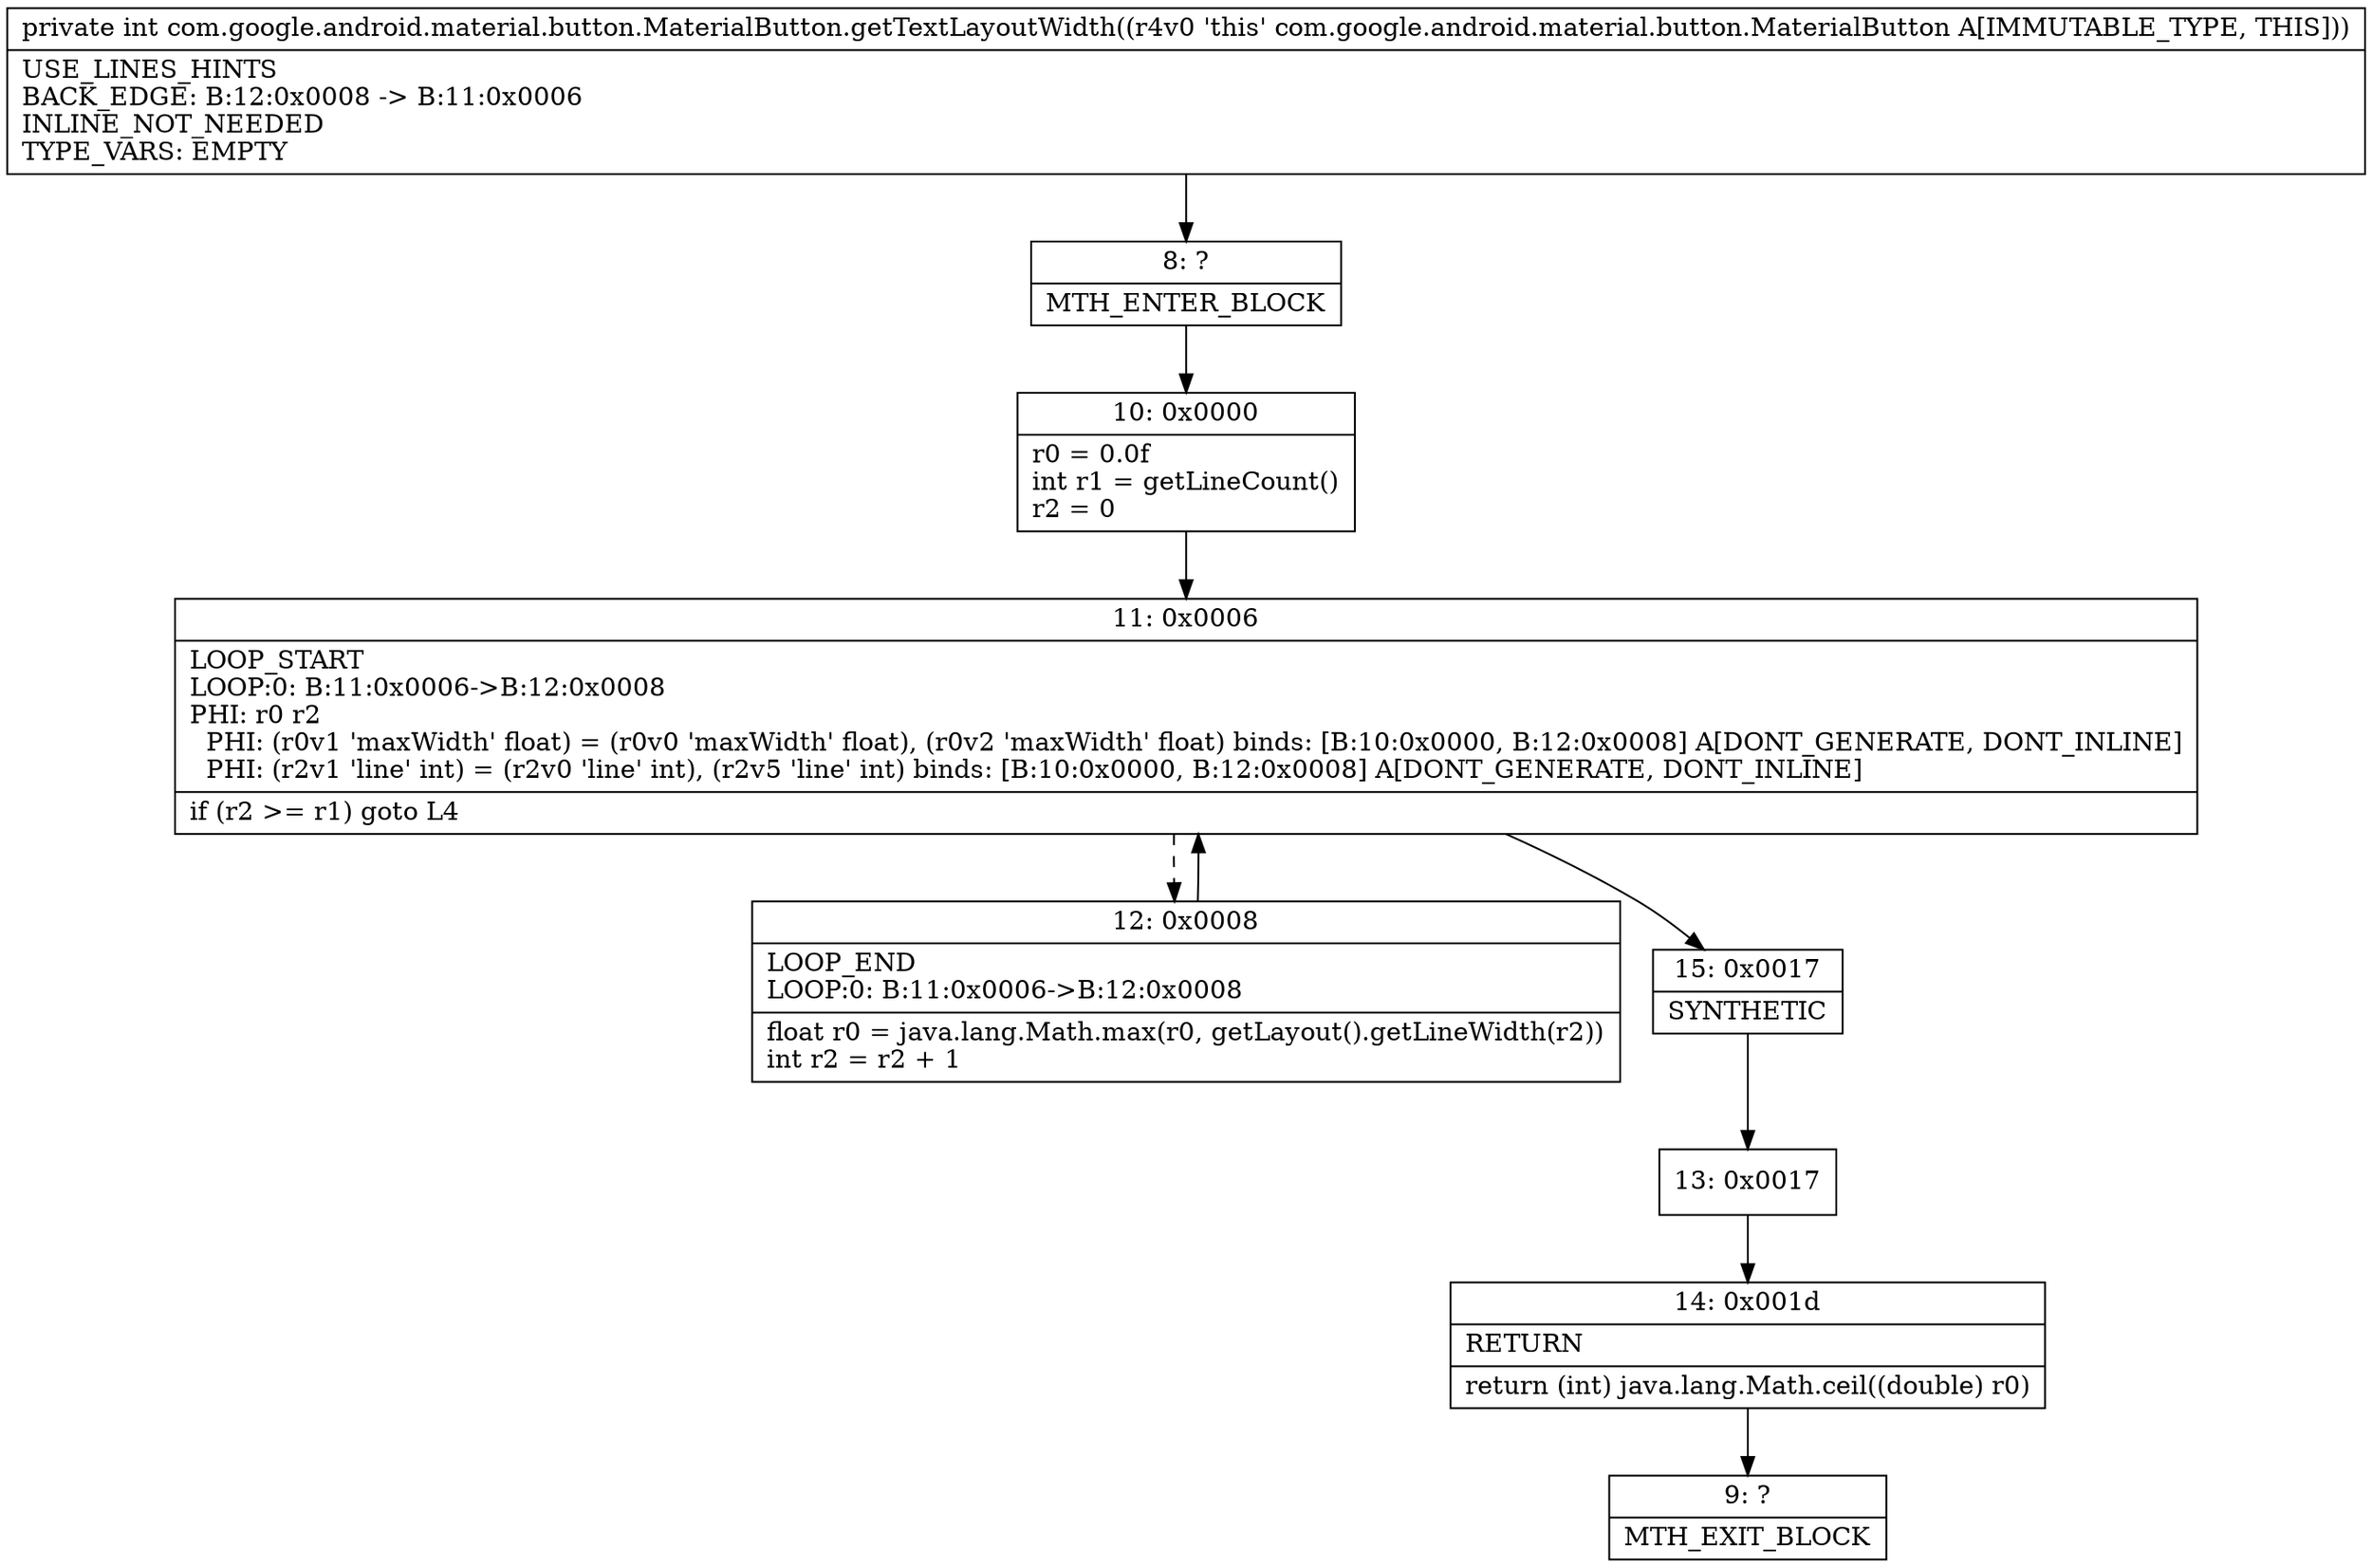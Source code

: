digraph "CFG forcom.google.android.material.button.MaterialButton.getTextLayoutWidth()I" {
Node_8 [shape=record,label="{8\:\ ?|MTH_ENTER_BLOCK\l}"];
Node_10 [shape=record,label="{10\:\ 0x0000|r0 = 0.0f\lint r1 = getLineCount()\lr2 = 0\l}"];
Node_11 [shape=record,label="{11\:\ 0x0006|LOOP_START\lLOOP:0: B:11:0x0006\-\>B:12:0x0008\lPHI: r0 r2 \l  PHI: (r0v1 'maxWidth' float) = (r0v0 'maxWidth' float), (r0v2 'maxWidth' float) binds: [B:10:0x0000, B:12:0x0008] A[DONT_GENERATE, DONT_INLINE]\l  PHI: (r2v1 'line' int) = (r2v0 'line' int), (r2v5 'line' int) binds: [B:10:0x0000, B:12:0x0008] A[DONT_GENERATE, DONT_INLINE]\l|if (r2 \>= r1) goto L4\l}"];
Node_12 [shape=record,label="{12\:\ 0x0008|LOOP_END\lLOOP:0: B:11:0x0006\-\>B:12:0x0008\l|float r0 = java.lang.Math.max(r0, getLayout().getLineWidth(r2))\lint r2 = r2 + 1\l}"];
Node_15 [shape=record,label="{15\:\ 0x0017|SYNTHETIC\l}"];
Node_13 [shape=record,label="{13\:\ 0x0017}"];
Node_14 [shape=record,label="{14\:\ 0x001d|RETURN\l|return (int) java.lang.Math.ceil((double) r0)\l}"];
Node_9 [shape=record,label="{9\:\ ?|MTH_EXIT_BLOCK\l}"];
MethodNode[shape=record,label="{private int com.google.android.material.button.MaterialButton.getTextLayoutWidth((r4v0 'this' com.google.android.material.button.MaterialButton A[IMMUTABLE_TYPE, THIS]))  | USE_LINES_HINTS\lBACK_EDGE: B:12:0x0008 \-\> B:11:0x0006\lINLINE_NOT_NEEDED\lTYPE_VARS: EMPTY\l}"];
MethodNode -> Node_8;Node_8 -> Node_10;
Node_10 -> Node_11;
Node_11 -> Node_12[style=dashed];
Node_11 -> Node_15;
Node_12 -> Node_11;
Node_15 -> Node_13;
Node_13 -> Node_14;
Node_14 -> Node_9;
}

